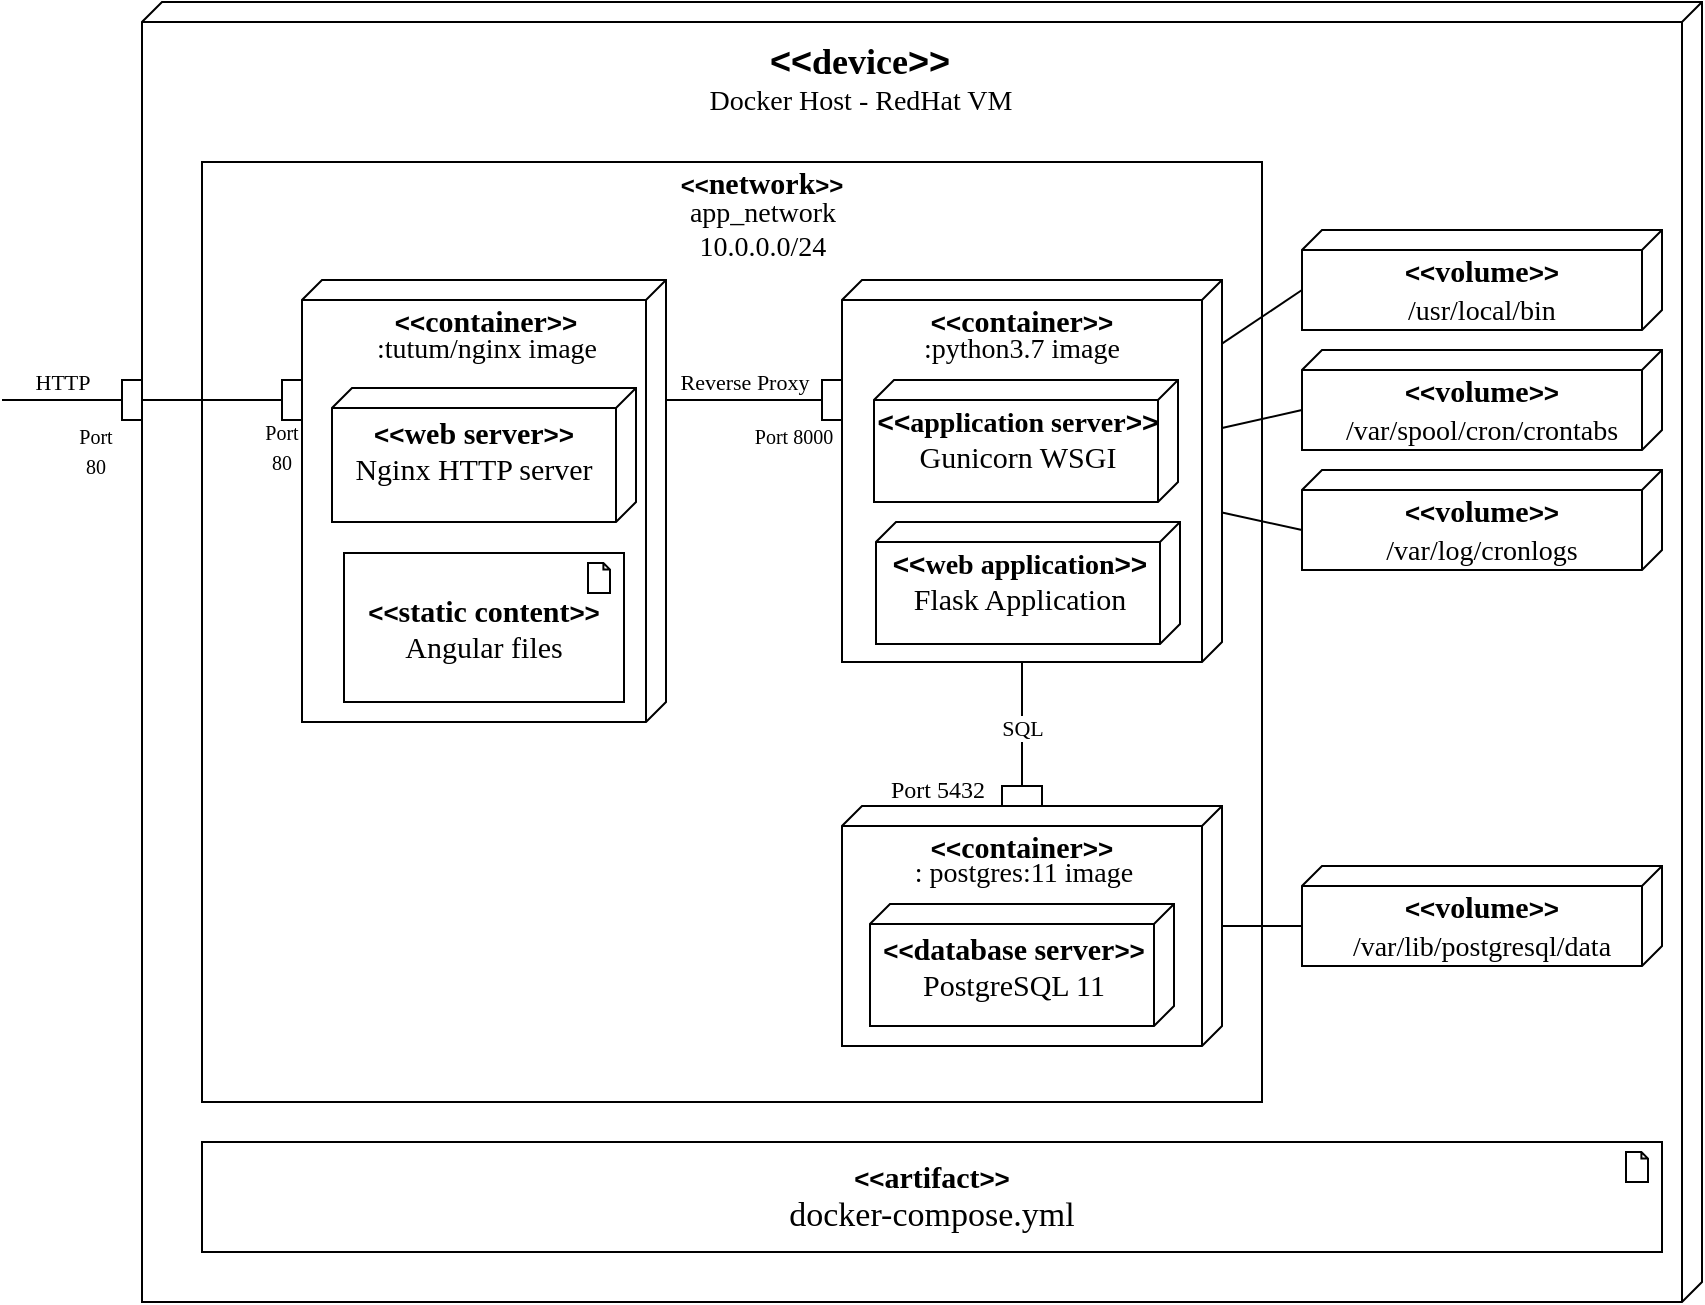 <mxfile version="13.6.5" type="github">
  <diagram id="F9sWuauFsDqkvSQIgXCU" name="Page-1">
    <mxGraphModel dx="2071" dy="587" grid="1" gridSize="10" guides="1" tooltips="1" connect="1" arrows="1" fold="1" page="1" pageScale="1" pageWidth="850" pageHeight="1100" math="0" shadow="0" extFonts="Old Standard TT^https://fonts.googleapis.com/css?family=Old+Standard+TT">
      <root>
        <mxCell id="0" />
        <mxCell id="1" parent="0" />
        <mxCell id="rxS6ARzGvscLo5JfiblR-8" value="" style="verticalAlign=top;align=left;spacingTop=8;spacingLeft=2;spacingRight=12;shape=cube;size=10;direction=south;fontStyle=4;html=1;" vertex="1" parent="1">
          <mxGeometry y="20" width="780" height="650" as="geometry" />
        </mxCell>
        <mxCell id="rxS6ARzGvscLo5JfiblR-27" value="" style="rounded=0;whiteSpace=wrap;html=1;fillColor=#FFFFFF;fontFamily=Old Standard TT;" vertex="1" parent="1">
          <mxGeometry x="30" y="100" width="530" height="470" as="geometry" />
        </mxCell>
        <mxCell id="rxS6ARzGvscLo5JfiblR-1" value="" style="verticalAlign=top;align=left;spacingTop=8;spacingLeft=2;spacingRight=12;shape=cube;size=10;direction=south;fontStyle=4;html=1;" vertex="1" parent="1">
          <mxGeometry x="80" y="159" width="182" height="221" as="geometry" />
        </mxCell>
        <mxCell id="rxS6ARzGvscLo5JfiblR-2" value="" style="verticalAlign=top;align=left;spacingTop=8;spacingLeft=2;spacingRight=12;shape=cube;size=10;direction=south;fontStyle=4;html=1;" vertex="1" parent="1">
          <mxGeometry x="350" y="159" width="190" height="191" as="geometry" />
        </mxCell>
        <mxCell id="rxS6ARzGvscLo5JfiblR-3" value="" style="verticalAlign=top;align=left;spacingTop=8;spacingLeft=2;spacingRight=12;shape=cube;size=10;direction=south;fontStyle=4;html=1;" vertex="1" parent="1">
          <mxGeometry x="350" y="422" width="190" height="120" as="geometry" />
        </mxCell>
        <mxCell id="rxS6ARzGvscLo5JfiblR-4" value="" style="verticalAlign=top;align=left;spacingTop=8;spacingLeft=2;spacingRight=12;shape=cube;size=10;direction=south;fontStyle=4;html=1;" vertex="1" parent="1">
          <mxGeometry x="580" y="134" width="180" height="50" as="geometry" />
        </mxCell>
        <mxCell id="rxS6ARzGvscLo5JfiblR-5" value="" style="verticalAlign=top;align=left;spacingTop=8;spacingLeft=2;spacingRight=12;shape=cube;size=10;direction=south;fontStyle=4;html=1;" vertex="1" parent="1">
          <mxGeometry x="580" y="194" width="180" height="50" as="geometry" />
        </mxCell>
        <mxCell id="rxS6ARzGvscLo5JfiblR-6" value="" style="verticalAlign=top;align=left;spacingTop=8;spacingLeft=2;spacingRight=12;shape=cube;size=10;direction=south;fontStyle=4;html=1;" vertex="1" parent="1">
          <mxGeometry x="580" y="254" width="180" height="50" as="geometry" />
        </mxCell>
        <mxCell id="rxS6ARzGvscLo5JfiblR-7" value="" style="verticalAlign=top;align=left;spacingTop=8;spacingLeft=2;spacingRight=12;shape=cube;size=10;direction=south;fontStyle=4;html=1;" vertex="1" parent="1">
          <mxGeometry x="580" y="452" width="180" height="50" as="geometry" />
        </mxCell>
        <mxCell id="rxS6ARzGvscLo5JfiblR-17" value="&lt;b style=&quot;font-size: 18px&quot;&gt;&lt;font face=&quot;Helvetica&quot; style=&quot;font-size: 18px&quot;&gt;&amp;lt;&amp;lt;&lt;/font&gt;&lt;font style=&quot;font-size: 18px&quot;&gt;device&lt;/font&gt;&lt;font face=&quot;Helvetica&quot; style=&quot;font-size: 18px&quot;&gt;&amp;gt;&amp;gt;&lt;/font&gt;&lt;/b&gt;" style="text;html=1;strokeColor=none;fillColor=none;align=center;verticalAlign=middle;whiteSpace=wrap;rounded=0;fontFamily=Old Standard TT;" vertex="1" parent="1">
          <mxGeometry x="313.75" y="40" width="90" height="20" as="geometry" />
        </mxCell>
        <mxCell id="rxS6ARzGvscLo5JfiblR-18" value="&lt;b&gt;&lt;font face=&quot;Helvetica&quot; style=&quot;font-size: 13px&quot;&gt;&amp;lt;&amp;lt;&lt;/font&gt;&lt;font style=&quot;font-size: 15px&quot;&gt;container&lt;/font&gt;&lt;font face=&quot;Helvetica&quot; style=&quot;font-size: 13px&quot;&gt;&amp;gt;&amp;gt;&lt;/font&gt;&lt;/b&gt;" style="text;html=1;strokeColor=none;fillColor=none;align=center;verticalAlign=middle;whiteSpace=wrap;rounded=0;fontFamily=Old Standard TT;" vertex="1" parent="1">
          <mxGeometry x="122" y="169" width="100" height="20" as="geometry" />
        </mxCell>
        <mxCell id="rxS6ARzGvscLo5JfiblR-19" value="&lt;b&gt;&lt;font face=&quot;Helvetica&quot; style=&quot;font-size: 13px&quot;&gt;&amp;lt;&amp;lt;&lt;/font&gt;&lt;font style=&quot;font-size: 15px&quot;&gt;container&lt;/font&gt;&lt;font face=&quot;Helvetica&quot; style=&quot;font-size: 13px&quot;&gt;&amp;gt;&amp;gt;&lt;/font&gt;&lt;/b&gt;" style="text;html=1;strokeColor=none;fillColor=none;align=center;verticalAlign=middle;whiteSpace=wrap;rounded=0;fontFamily=Old Standard TT;" vertex="1" parent="1">
          <mxGeometry x="390" y="169" width="100" height="20" as="geometry" />
        </mxCell>
        <mxCell id="rxS6ARzGvscLo5JfiblR-20" value="&lt;b&gt;&lt;font face=&quot;Helvetica&quot; style=&quot;font-size: 13px&quot;&gt;&amp;lt;&amp;lt;&lt;/font&gt;&lt;font style=&quot;font-size: 15px&quot;&gt;container&lt;/font&gt;&lt;font face=&quot;Helvetica&quot; style=&quot;font-size: 13px&quot;&gt;&amp;gt;&amp;gt;&lt;/font&gt;&lt;/b&gt;" style="text;html=1;strokeColor=none;fillColor=none;align=center;verticalAlign=middle;whiteSpace=wrap;rounded=0;fontFamily=Old Standard TT;" vertex="1" parent="1">
          <mxGeometry x="390" y="432" width="100" height="20" as="geometry" />
        </mxCell>
        <mxCell id="rxS6ARzGvscLo5JfiblR-21" value="&lt;b&gt;&lt;font face=&quot;Helvetica&quot; style=&quot;font-size: 13px&quot;&gt;&amp;lt;&amp;lt;&lt;/font&gt;&lt;font style=&quot;font-size: 15px&quot;&gt;volume&lt;/font&gt;&lt;font face=&quot;Helvetica&quot; style=&quot;font-size: 13px&quot;&gt;&amp;gt;&amp;gt;&lt;/font&gt;&lt;/b&gt;" style="text;html=1;strokeColor=none;fillColor=none;align=center;verticalAlign=middle;whiteSpace=wrap;rounded=0;fontFamily=Old Standard TT;" vertex="1" parent="1">
          <mxGeometry x="620" y="144" width="100" height="20" as="geometry" />
        </mxCell>
        <mxCell id="rxS6ARzGvscLo5JfiblR-23" value="&lt;b&gt;&lt;font face=&quot;Helvetica&quot; style=&quot;font-size: 13px&quot;&gt;&amp;lt;&amp;lt;&lt;/font&gt;&lt;font style=&quot;font-size: 15px&quot;&gt;volume&lt;/font&gt;&lt;font face=&quot;Helvetica&quot; style=&quot;font-size: 13px&quot;&gt;&amp;gt;&amp;gt;&lt;/font&gt;&lt;/b&gt;" style="text;html=1;strokeColor=none;fillColor=none;align=center;verticalAlign=middle;whiteSpace=wrap;rounded=0;fontFamily=Old Standard TT;" vertex="1" parent="1">
          <mxGeometry x="620" y="204" width="100" height="20" as="geometry" />
        </mxCell>
        <mxCell id="rxS6ARzGvscLo5JfiblR-24" value="&lt;b&gt;&lt;font face=&quot;Helvetica&quot; style=&quot;font-size: 13px&quot;&gt;&amp;lt;&amp;lt;&lt;/font&gt;&lt;font style=&quot;font-size: 15px&quot;&gt;volume&lt;/font&gt;&lt;font face=&quot;Helvetica&quot; style=&quot;font-size: 13px&quot;&gt;&amp;gt;&amp;gt;&lt;/font&gt;&lt;/b&gt;" style="text;html=1;strokeColor=none;fillColor=none;align=center;verticalAlign=middle;whiteSpace=wrap;rounded=0;fontFamily=Old Standard TT;" vertex="1" parent="1">
          <mxGeometry x="620" y="264" width="100" height="20" as="geometry" />
        </mxCell>
        <mxCell id="rxS6ARzGvscLo5JfiblR-25" value="&lt;b&gt;&lt;font face=&quot;Helvetica&quot; style=&quot;font-size: 13px&quot;&gt;&amp;lt;&amp;lt;&lt;/font&gt;&lt;font style=&quot;font-size: 15px&quot;&gt;volume&lt;/font&gt;&lt;font face=&quot;Helvetica&quot; style=&quot;font-size: 13px&quot;&gt;&amp;gt;&amp;gt;&lt;/font&gt;&lt;/b&gt;" style="text;html=1;strokeColor=none;fillColor=none;align=center;verticalAlign=middle;whiteSpace=wrap;rounded=0;fontFamily=Old Standard TT;" vertex="1" parent="1">
          <mxGeometry x="620" y="462" width="100" height="20" as="geometry" />
        </mxCell>
        <mxCell id="rxS6ARzGvscLo5JfiblR-28" value="&lt;b&gt;&lt;font face=&quot;Helvetica&quot;&gt;&amp;lt;&amp;lt;&lt;/font&gt;&lt;span style=&quot;font-size: 15px&quot;&gt;network&lt;/span&gt;&lt;font face=&quot;Helvetica&quot;&gt;&amp;gt;&amp;gt;&lt;/font&gt;&lt;/b&gt;" style="text;html=1;strokeColor=none;fillColor=none;align=center;verticalAlign=middle;whiteSpace=wrap;rounded=0;fontFamily=Old Standard TT;" vertex="1" parent="1">
          <mxGeometry x="265" y="100" width="90" height="20" as="geometry" />
        </mxCell>
        <mxCell id="rxS6ARzGvscLo5JfiblR-32" value="Reverse Proxy" style="html=1;verticalAlign=bottom;endArrow=none;fontFamily=Old Standard TT;startArrow=none;startFill=0;endFill=0;endSize=4;startSize=4;entryX=0;entryY=0.5;entryDx=0;entryDy=0;labelBackgroundColor=none;" edge="1" parent="1" target="rxS6ARzGvscLo5JfiblR-38">
          <mxGeometry width="80" relative="1" as="geometry">
            <mxPoint x="262" y="219" as="sourcePoint" />
            <mxPoint x="330" y="218" as="targetPoint" />
          </mxGeometry>
        </mxCell>
        <mxCell id="rxS6ARzGvscLo5JfiblR-33" value="SQL" style="html=1;verticalAlign=bottom;endArrow=none;fontFamily=Old Standard TT;startArrow=none;startFill=0;endFill=0;endSize=4;startSize=4;entryX=1;entryY=0.5;entryDx=0;entryDy=0;exitX=0;exitY=0;exitDx=191;exitDy=100;exitPerimeter=0;" edge="1" parent="1" source="rxS6ARzGvscLo5JfiblR-2" target="rxS6ARzGvscLo5JfiblR-40">
          <mxGeometry x="0.342" width="80" relative="1" as="geometry">
            <mxPoint x="440" y="350" as="sourcePoint" />
            <mxPoint x="440" y="350" as="targetPoint" />
            <mxPoint as="offset" />
          </mxGeometry>
        </mxCell>
        <mxCell id="rxS6ARzGvscLo5JfiblR-34" value="" style="endArrow=none;html=1;fontFamily=Old Standard TT;entryX=0;entryY=0;entryDx=30;entryDy=180;entryPerimeter=0;" edge="1" parent="1" source="rxS6ARzGvscLo5JfiblR-2" target="rxS6ARzGvscLo5JfiblR-5">
          <mxGeometry width="50" height="50" relative="1" as="geometry">
            <mxPoint x="495" y="350" as="sourcePoint" />
            <mxPoint x="545" y="300" as="targetPoint" />
          </mxGeometry>
        </mxCell>
        <mxCell id="rxS6ARzGvscLo5JfiblR-35" value="" style="endArrow=none;html=1;fontFamily=Old Standard TT;entryX=0;entryY=0;entryDx=30;entryDy=180;entryPerimeter=0;" edge="1" parent="1" source="rxS6ARzGvscLo5JfiblR-2" target="rxS6ARzGvscLo5JfiblR-6">
          <mxGeometry width="50" height="50" relative="1" as="geometry">
            <mxPoint x="540" y="232.214" as="sourcePoint" />
            <mxPoint x="590" y="234" as="targetPoint" />
          </mxGeometry>
        </mxCell>
        <mxCell id="rxS6ARzGvscLo5JfiblR-36" value="" style="endArrow=none;html=1;fontFamily=Old Standard TT;entryX=0;entryY=0;entryDx=30;entryDy=180;entryPerimeter=0;" edge="1" parent="1" source="rxS6ARzGvscLo5JfiblR-2" target="rxS6ARzGvscLo5JfiblR-4">
          <mxGeometry width="50" height="50" relative="1" as="geometry">
            <mxPoint x="495" y="119.996" as="sourcePoint" />
            <mxPoint x="545.0" y="143.21" as="targetPoint" />
          </mxGeometry>
        </mxCell>
        <mxCell id="rxS6ARzGvscLo5JfiblR-37" value="" style="endArrow=none;html=1;fontFamily=Old Standard TT;entryX=0;entryY=0;entryDx=30;entryDy=180;entryPerimeter=0;" edge="1" parent="1" source="rxS6ARzGvscLo5JfiblR-3" target="rxS6ARzGvscLo5JfiblR-7">
          <mxGeometry width="50" height="50" relative="1" as="geometry">
            <mxPoint x="580" y="398.786" as="sourcePoint" />
            <mxPoint x="630.0" y="422" as="targetPoint" />
          </mxGeometry>
        </mxCell>
        <mxCell id="rxS6ARzGvscLo5JfiblR-38" value="" style="rounded=0;whiteSpace=wrap;html=1;fillColor=#FFFFFF;fontFamily=Old Standard TT;" vertex="1" parent="1">
          <mxGeometry x="340" y="209" width="10" height="20" as="geometry" />
        </mxCell>
        <mxCell id="rxS6ARzGvscLo5JfiblR-39" value="&lt;font style=&quot;font-size: 10px&quot;&gt;Port 8000&lt;/font&gt;" style="text;html=1;strokeColor=none;fillColor=none;align=center;verticalAlign=middle;whiteSpace=wrap;rounded=0;fontFamily=Old Standard TT;" vertex="1" parent="1">
          <mxGeometry x="302" y="226.5" width="48" height="20" as="geometry" />
        </mxCell>
        <mxCell id="rxS6ARzGvscLo5JfiblR-40" value="" style="rounded=0;whiteSpace=wrap;html=1;fillColor=#FFFFFF;fontFamily=Old Standard TT;rotation=-90;" vertex="1" parent="1">
          <mxGeometry x="435" y="407" width="10" height="20" as="geometry" />
        </mxCell>
        <mxCell id="rxS6ARzGvscLo5JfiblR-41" value="Port 5432" style="text;html=1;strokeColor=none;fillColor=none;align=center;verticalAlign=middle;whiteSpace=wrap;rounded=0;fontFamily=Old Standard TT;" vertex="1" parent="1">
          <mxGeometry x="368" y="404" width="60" height="20" as="geometry" />
        </mxCell>
        <mxCell id="rxS6ARzGvscLo5JfiblR-42" value="&lt;span style=&quot;font-size: 14px&quot;&gt;:python3.7 image&lt;/span&gt;" style="text;html=1;strokeColor=none;fillColor=none;align=center;verticalAlign=middle;whiteSpace=wrap;rounded=0;fontFamily=Old Standard TT;" vertex="1" parent="1">
          <mxGeometry x="380" y="184" width="120" height="20" as="geometry" />
        </mxCell>
        <mxCell id="rxS6ARzGvscLo5JfiblR-43" value="&lt;font style=&quot;font-size: 14px&quot;&gt;:tutum/nginx image&lt;/font&gt;" style="text;html=1;strokeColor=none;fillColor=none;align=center;verticalAlign=middle;whiteSpace=wrap;rounded=0;fontFamily=Old Standard TT;" vertex="1" parent="1">
          <mxGeometry x="108.5" y="184" width="127" height="20" as="geometry" />
        </mxCell>
        <mxCell id="rxS6ARzGvscLo5JfiblR-44" value="&lt;font style=&quot;font-size: 14px&quot;&gt;: postgres:11 image&lt;/font&gt;" style="text;html=1;strokeColor=none;fillColor=none;align=center;verticalAlign=middle;whiteSpace=wrap;rounded=0;fontFamily=Old Standard TT;" vertex="1" parent="1">
          <mxGeometry x="376" y="447" width="130" height="17" as="geometry" />
        </mxCell>
        <mxCell id="rxS6ARzGvscLo5JfiblR-45" value="&lt;font style=&quot;font-size: 14px&quot;&gt;app_network&lt;br&gt;10.0.0.0/24&lt;br&gt;&lt;/font&gt;" style="text;html=1;strokeColor=none;fillColor=none;align=center;verticalAlign=middle;whiteSpace=wrap;rounded=0;fontFamily=Old Standard TT;" vertex="1" parent="1">
          <mxGeometry x="257.5" y="124" width="105" height="20" as="geometry" />
        </mxCell>
        <mxCell id="rxS6ARzGvscLo5JfiblR-46" value="&lt;font style=&quot;font-size: 14px&quot;&gt;Docker Host - RedHat VM&lt;/font&gt;" style="text;html=1;strokeColor=none;fillColor=none;align=center;verticalAlign=middle;whiteSpace=wrap;rounded=0;fontFamily=Old Standard TT;" vertex="1" parent="1">
          <mxGeometry x="272.5" y="60" width="172.5" height="20" as="geometry" />
        </mxCell>
        <mxCell id="rxS6ARzGvscLo5JfiblR-47" value="" style="rounded=0;whiteSpace=wrap;html=1;fillColor=#FFFFFF;fontFamily=Old Standard TT;" vertex="1" parent="1">
          <mxGeometry x="70" y="209" width="10" height="20" as="geometry" />
        </mxCell>
        <mxCell id="rxS6ARzGvscLo5JfiblR-48" value="&lt;font style=&quot;font-size: 10px&quot;&gt;Port &lt;br&gt;80&lt;/font&gt;" style="text;html=1;strokeColor=none;fillColor=none;align=center;verticalAlign=middle;whiteSpace=wrap;rounded=0;fontFamily=Old Standard TT;" vertex="1" parent="1">
          <mxGeometry x="54.5" y="232" width="30" height="20" as="geometry" />
        </mxCell>
        <mxCell id="rxS6ARzGvscLo5JfiblR-49" value="&lt;div style=&quot;font-size: 14px ; line-height: 19px&quot;&gt;&lt;span style=&quot;background-color: rgb(255 , 255 , 255)&quot;&gt;/var/lib/postgresql/data&lt;/span&gt;&lt;/div&gt;" style="text;html=1;strokeColor=none;fillColor=none;align=center;verticalAlign=middle;whiteSpace=wrap;rounded=0;fontFamily=Old Standard TT;" vertex="1" parent="1">
          <mxGeometry x="590" y="482" width="160" height="20" as="geometry" />
        </mxCell>
        <mxCell id="rxS6ARzGvscLo5JfiblR-50" value="&lt;div style=&quot;font-size: 14px ; line-height: 19px&quot;&gt;&lt;span style=&quot;background-color: rgb(255 , 255 , 255)&quot;&gt;/var/log/cronlogs&lt;/span&gt;&lt;/div&gt;" style="text;html=1;strokeColor=none;fillColor=none;align=center;verticalAlign=middle;whiteSpace=wrap;rounded=0;fontFamily=Old Standard TT;" vertex="1" parent="1">
          <mxGeometry x="590" y="284" width="160" height="20" as="geometry" />
        </mxCell>
        <mxCell id="rxS6ARzGvscLo5JfiblR-51" value="&lt;div style=&quot;font-size: 14px ; line-height: 19px&quot;&gt;&lt;span style=&quot;background-color: rgb(255 , 255 , 255)&quot;&gt;/var/spool/cron/crontabs&lt;/span&gt;&lt;/div&gt;" style="text;html=1;strokeColor=none;fillColor=none;align=center;verticalAlign=middle;whiteSpace=wrap;rounded=0;fontFamily=Old Standard TT;" vertex="1" parent="1">
          <mxGeometry x="590" y="224" width="160" height="20" as="geometry" />
        </mxCell>
        <mxCell id="rxS6ARzGvscLo5JfiblR-52" value="&lt;div style=&quot;font-size: 14px ; line-height: 19px&quot;&gt;&lt;span style=&quot;background-color: rgb(255 , 255 , 255)&quot;&gt;/usr/local/bin&lt;/span&gt;&lt;/div&gt;" style="text;html=1;strokeColor=none;fillColor=none;align=center;verticalAlign=middle;whiteSpace=wrap;rounded=0;fontFamily=Old Standard TT;" vertex="1" parent="1">
          <mxGeometry x="590" y="164" width="160" height="20" as="geometry" />
        </mxCell>
        <mxCell id="rxS6ARzGvscLo5JfiblR-53" value="" style="rounded=0;whiteSpace=wrap;html=1;fillColor=#FFFFFF;fontFamily=Old Standard TT;" vertex="1" parent="1">
          <mxGeometry x="-10" y="209" width="10" height="20" as="geometry" />
        </mxCell>
        <mxCell id="rxS6ARzGvscLo5JfiblR-55" value="" style="endArrow=none;html=1;labelBackgroundColor=none;fontFamily=Old Standard TT;entryX=0;entryY=0.5;entryDx=0;entryDy=0;exitX=1;exitY=0.5;exitDx=0;exitDy=0;" edge="1" parent="1" source="rxS6ARzGvscLo5JfiblR-53" target="rxS6ARzGvscLo5JfiblR-47">
          <mxGeometry width="50" height="50" relative="1" as="geometry">
            <mxPoint x="-170" y="290" as="sourcePoint" />
            <mxPoint x="-120" y="240" as="targetPoint" />
          </mxGeometry>
        </mxCell>
        <mxCell id="rxS6ARzGvscLo5JfiblR-57" value="&lt;font style=&quot;font-size: 10px&quot;&gt;Port &lt;br&gt;80&lt;/font&gt;" style="text;html=1;strokeColor=none;fillColor=none;align=center;verticalAlign=middle;whiteSpace=wrap;rounded=0;fontFamily=Old Standard TT;" vertex="1" parent="1">
          <mxGeometry x="-38" y="234" width="30" height="20" as="geometry" />
        </mxCell>
        <mxCell id="rxS6ARzGvscLo5JfiblR-58" value="HTTP" style="html=1;verticalAlign=bottom;endArrow=none;fontFamily=Old Standard TT;startArrow=none;startFill=0;endFill=0;endSize=4;startSize=4;entryX=0;entryY=0.5;entryDx=0;entryDy=0;labelBackgroundColor=none;labelPosition=center;verticalLabelPosition=top;align=center;textDirection=rtl;horizontal=1;" edge="1" parent="1" target="rxS6ARzGvscLo5JfiblR-53">
          <mxGeometry width="80" relative="1" as="geometry">
            <mxPoint x="-70" y="219" as="sourcePoint" />
            <mxPoint y="219.31" as="targetPoint" />
            <Array as="points">
              <mxPoint x="-70" y="219.31" />
            </Array>
          </mxGeometry>
        </mxCell>
        <mxCell id="rxS6ARzGvscLo5JfiblR-59" value="&lt;font face=&quot;Helvetica&quot; style=&quot;font-weight: bold ; font-size: 13px&quot;&gt;&amp;lt;&amp;lt;&lt;/font&gt;&lt;font style=&quot;font-weight: bold ; font-size: 15px&quot;&gt;artifact&lt;/font&gt;&lt;font&gt;&lt;font face=&quot;Helvetica&quot; style=&quot;font-weight: bold ; font-size: 13px&quot;&gt;&amp;gt;&amp;gt;&lt;/font&gt;&lt;br&gt;&lt;font style=&quot;font-size: 17px&quot;&gt;docker-compose.yml&lt;/font&gt;&lt;br&gt;&lt;/font&gt;" style="html=1;outlineConnect=0;whiteSpace=wrap;shape=mxgraph.archimate3.application;appType=artifact;archiType=square;fontFamily=Old Standard TT;fillColor=#FFFFFF;" vertex="1" parent="1">
          <mxGeometry x="30" y="590" width="730" height="55" as="geometry" />
        </mxCell>
        <mxCell id="rxS6ARzGvscLo5JfiblR-62" value="&lt;font face=&quot;Helvetica&quot; style=&quot;font-weight: bold ; font-size: 13px&quot;&gt;&amp;lt;&amp;lt;&lt;/font&gt;&lt;font style=&quot;font-weight: bold ; font-size: 15px&quot;&gt;static content&lt;/font&gt;&lt;font&gt;&lt;font face=&quot;Helvetica&quot; style=&quot;font-weight: bold ; font-size: 13px&quot;&gt;&amp;gt;&amp;gt;&lt;/font&gt;&lt;br&gt;&lt;span style=&quot;font-size: 15px&quot;&gt;Angular files&lt;/span&gt;&lt;br&gt;&lt;/font&gt;" style="html=1;outlineConnect=0;whiteSpace=wrap;shape=mxgraph.archimate3.application;appType=artifact;archiType=square;fontFamily=Old Standard TT;fillColor=#FFFFFF;" vertex="1" parent="1">
          <mxGeometry x="101" y="295.5" width="140" height="74.5" as="geometry" />
        </mxCell>
        <mxCell id="rxS6ARzGvscLo5JfiblR-63" value="" style="verticalAlign=top;align=left;spacingTop=8;spacingLeft=2;spacingRight=12;shape=cube;size=10;direction=south;fontStyle=4;html=1;fillColor=#FFFFFF;fontFamily=Old Standard TT;fontColor=none;" vertex="1" parent="1">
          <mxGeometry x="95" y="213" width="152" height="67" as="geometry" />
        </mxCell>
        <mxCell id="rxS6ARzGvscLo5JfiblR-65" value="&lt;font face=&quot;Helvetica&quot; style=&quot;font-weight: bold ; font-size: 13px&quot;&gt;&amp;lt;&amp;lt;&lt;/font&gt;&lt;font face=&quot;Old Standard TT&quot;&gt;&lt;font style=&quot;font-weight: bold ; font-size: 15px&quot;&gt;web&lt;/font&gt;&lt;/font&gt;&lt;font style=&quot;font-weight: bold ; font-size: 15px&quot; face=&quot;old standard tt&quot;&gt; server&lt;/font&gt;&lt;font style=&quot;font-family: &amp;#34;old standard tt&amp;#34;&quot;&gt;&lt;font face=&quot;Helvetica&quot; style=&quot;font-weight: bold ; font-size: 13px&quot;&gt;&amp;gt;&amp;gt;&lt;/font&gt;&lt;br&gt;&lt;span style=&quot;font-size: 15px&quot;&gt;Nginx HTTP server&lt;/span&gt;&lt;/font&gt;" style="text;html=1;strokeColor=none;fillColor=none;align=center;verticalAlign=middle;whiteSpace=wrap;rounded=0;fontFamily=Helvetica;fontColor=none;" vertex="1" parent="1">
          <mxGeometry x="95.5" y="224" width="140" height="40.5" as="geometry" />
        </mxCell>
        <mxCell id="rxS6ARzGvscLo5JfiblR-69" value="" style="verticalAlign=top;align=left;spacingTop=8;spacingLeft=2;spacingRight=12;shape=cube;size=10;direction=south;fontStyle=4;html=1;fillColor=#FFFFFF;fontFamily=Old Standard TT;fontColor=none;" vertex="1" parent="1">
          <mxGeometry x="364" y="471" width="152" height="61" as="geometry" />
        </mxCell>
        <mxCell id="rxS6ARzGvscLo5JfiblR-70" value="&lt;font face=&quot;Helvetica&quot; style=&quot;font-weight: bold ; font-size: 13px&quot;&gt;&amp;lt;&amp;lt;&lt;/font&gt;&lt;font style=&quot;font-weight: bold ; font-size: 15px&quot; face=&quot;Old Standard TT&quot;&gt;database server&lt;/font&gt;&lt;font style=&quot;font-family: &amp;#34;old standard tt&amp;#34;&quot;&gt;&lt;font face=&quot;Helvetica&quot; style=&quot;font-weight: bold ; font-size: 13px&quot;&gt;&amp;gt;&amp;gt;&lt;/font&gt;&lt;br&gt;&lt;span style=&quot;font-size: 15px&quot;&gt;PostgreSQL 11&lt;/span&gt;&lt;br&gt;&lt;/font&gt;" style="text;html=1;strokeColor=none;fillColor=none;align=center;verticalAlign=middle;whiteSpace=wrap;rounded=0;fontFamily=Helvetica;fontColor=none;" vertex="1" parent="1">
          <mxGeometry x="366" y="482" width="140" height="40" as="geometry" />
        </mxCell>
        <mxCell id="rxS6ARzGvscLo5JfiblR-71" value="" style="verticalAlign=top;align=left;spacingTop=8;spacingLeft=2;spacingRight=12;shape=cube;size=10;direction=south;fontStyle=4;html=1;fillColor=#FFFFFF;fontFamily=Old Standard TT;fontColor=none;" vertex="1" parent="1">
          <mxGeometry x="366" y="209" width="152" height="61" as="geometry" />
        </mxCell>
        <mxCell id="rxS6ARzGvscLo5JfiblR-72" value="&lt;font style=&quot;font-size: 14px&quot;&gt;&lt;font face=&quot;Helvetica&quot; style=&quot;font-weight: bold ; font-size: 14px&quot;&gt;&amp;lt;&amp;lt;&lt;/font&gt;&lt;font style=&quot;font-weight: bold ; font-size: 14px&quot; face=&quot;Old Standard TT&quot;&gt;application server&lt;/font&gt;&lt;/font&gt;&lt;font style=&quot;font-family: &amp;#34;old standard tt&amp;#34;&quot;&gt;&lt;font face=&quot;Helvetica&quot; style=&quot;font-size: 14px ; font-weight: bold&quot;&gt;&amp;gt;&amp;gt;&lt;/font&gt;&lt;br&gt;&lt;span style=&quot;font-size: 15px&quot;&gt;Gunicorn WSGI&lt;/span&gt;&lt;br&gt;&lt;/font&gt;" style="text;html=1;strokeColor=none;fillColor=none;align=center;verticalAlign=middle;whiteSpace=wrap;rounded=0;fontFamily=Helvetica;fontColor=none;" vertex="1" parent="1">
          <mxGeometry x="364" y="218.5" width="148" height="40.5" as="geometry" />
        </mxCell>
        <mxCell id="rxS6ARzGvscLo5JfiblR-73" value="" style="verticalAlign=top;align=left;spacingTop=8;spacingLeft=2;spacingRight=12;shape=cube;size=10;direction=south;fontStyle=4;html=1;fillColor=#FFFFFF;fontFamily=Old Standard TT;fontColor=none;" vertex="1" parent="1">
          <mxGeometry x="367" y="280" width="152" height="61" as="geometry" />
        </mxCell>
        <mxCell id="rxS6ARzGvscLo5JfiblR-74" value="&lt;font style=&quot;font-size: 14px&quot;&gt;&lt;font face=&quot;Helvetica&quot; style=&quot;font-weight: bold ; font-size: 14px&quot;&gt;&amp;lt;&amp;lt;&lt;/font&gt;&lt;font style=&quot;font-weight: bold ; font-size: 14px&quot; face=&quot;Old Standard TT&quot;&gt;web application&lt;/font&gt;&lt;/font&gt;&lt;font style=&quot;font-family: &amp;#34;old standard tt&amp;#34;&quot;&gt;&lt;font face=&quot;Helvetica&quot; style=&quot;font-size: 14px ; font-weight: bold&quot;&gt;&amp;gt;&amp;gt;&lt;/font&gt;&lt;br&gt;&lt;span style=&quot;font-size: 15px&quot;&gt;Flask Application&lt;/span&gt;&lt;br&gt;&lt;/font&gt;" style="text;html=1;strokeColor=none;fillColor=none;align=center;verticalAlign=middle;whiteSpace=wrap;rounded=0;fontFamily=Helvetica;fontColor=none;" vertex="1" parent="1">
          <mxGeometry x="365" y="289.5" width="148" height="40.5" as="geometry" />
        </mxCell>
      </root>
    </mxGraphModel>
  </diagram>
</mxfile>

